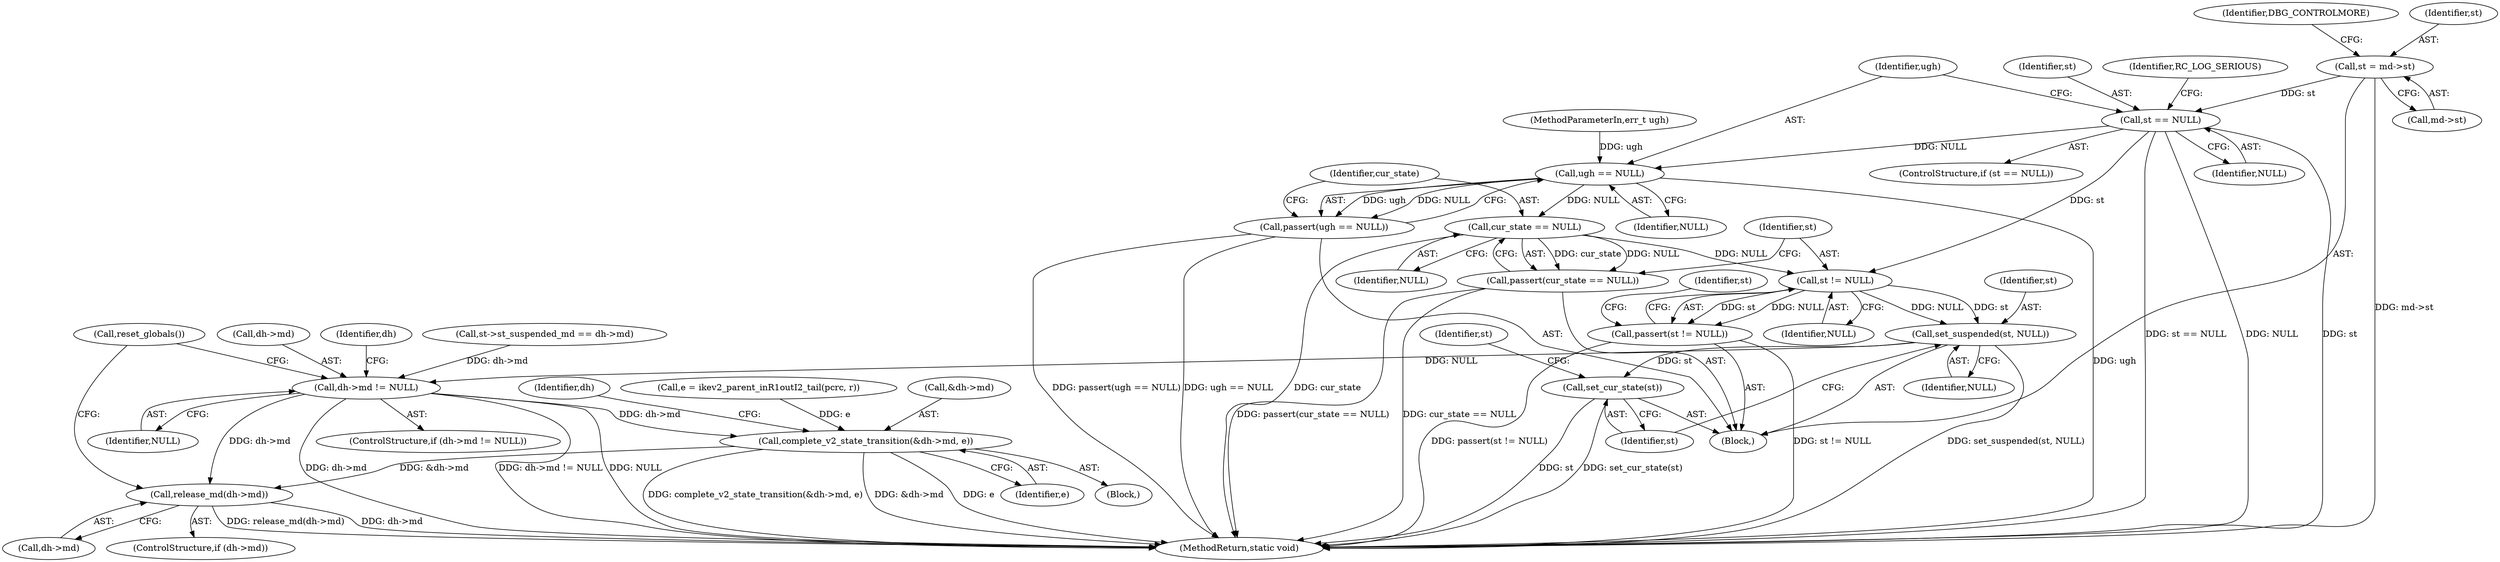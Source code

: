 digraph "0_libreswan_2899351224fe2940aec37d7656e1e392c0fe07f0_1@pointer" {
"1000119" [label="(Call,st = md->st)"];
"1000130" [label="(Call,st == NULL)"];
"1000148" [label="(Call,ugh == NULL)"];
"1000147" [label="(Call,passert(ugh == NULL))"];
"1000152" [label="(Call,cur_state == NULL)"];
"1000151" [label="(Call,passert(cur_state == NULL))"];
"1000156" [label="(Call,st != NULL)"];
"1000155" [label="(Call,passert(st != NULL))"];
"1000167" [label="(Call,set_suspended(st, NULL))"];
"1000170" [label="(Call,set_cur_state(st))"];
"1000183" [label="(Call,dh->md != NULL)"];
"1000189" [label="(Call,complete_v2_state_transition(&dh->md, e))"];
"1000199" [label="(Call,release_md(dh->md))"];
"1000121" [label="(Call,md->st)"];
"1000160" [label="(Call,st->st_suspended_md == dh->md)"];
"1000195" [label="(ControlStructure,if (dh->md))"];
"1000204" [label="(MethodReturn,static void)"];
"1000153" [label="(Identifier,cur_state)"];
"1000126" [label="(Identifier,DBG_CONTROLMORE)"];
"1000157" [label="(Identifier,st)"];
"1000151" [label="(Call,passert(cur_state == NULL))"];
"1000187" [label="(Identifier,NULL)"];
"1000148" [label="(Call,ugh == NULL)"];
"1000147" [label="(Call,passert(ugh == NULL))"];
"1000158" [label="(Identifier,NULL)"];
"1000183" [label="(Call,dh->md != NULL)"];
"1000132" [label="(Identifier,NULL)"];
"1000106" [label="(Block,)"];
"1000130" [label="(Call,st == NULL)"];
"1000177" [label="(Call,e = ikev2_parent_inR1outI2_tail(pcrc, r))"];
"1000105" [label="(MethodParameterIn,err_t ugh)"];
"1000168" [label="(Identifier,st)"];
"1000162" [label="(Identifier,st)"];
"1000171" [label="(Identifier,st)"];
"1000169" [label="(Identifier,NULL)"];
"1000194" [label="(Identifier,e)"];
"1000129" [label="(ControlStructure,if (st == NULL))"];
"1000131" [label="(Identifier,st)"];
"1000135" [label="(Identifier,RC_LOG_SERIOUS)"];
"1000199" [label="(Call,release_md(dh->md))"];
"1000150" [label="(Identifier,NULL)"];
"1000156" [label="(Call,st != NULL)"];
"1000190" [label="(Call,&dh->md)"];
"1000200" [label="(Call,dh->md)"];
"1000174" [label="(Identifier,st)"];
"1000188" [label="(Block,)"];
"1000197" [label="(Identifier,dh)"];
"1000119" [label="(Call,st = md->st)"];
"1000149" [label="(Identifier,ugh)"];
"1000120" [label="(Identifier,st)"];
"1000184" [label="(Call,dh->md)"];
"1000154" [label="(Identifier,NULL)"];
"1000155" [label="(Call,passert(st != NULL))"];
"1000182" [label="(ControlStructure,if (dh->md != NULL))"];
"1000203" [label="(Call,reset_globals())"];
"1000152" [label="(Call,cur_state == NULL)"];
"1000189" [label="(Call,complete_v2_state_transition(&dh->md, e))"];
"1000170" [label="(Call,set_cur_state(st))"];
"1000167" [label="(Call,set_suspended(st, NULL))"];
"1000192" [label="(Identifier,dh)"];
"1000119" -> "1000106"  [label="AST: "];
"1000119" -> "1000121"  [label="CFG: "];
"1000120" -> "1000119"  [label="AST: "];
"1000121" -> "1000119"  [label="AST: "];
"1000126" -> "1000119"  [label="CFG: "];
"1000119" -> "1000204"  [label="DDG: md->st"];
"1000119" -> "1000130"  [label="DDG: st"];
"1000130" -> "1000129"  [label="AST: "];
"1000130" -> "1000132"  [label="CFG: "];
"1000131" -> "1000130"  [label="AST: "];
"1000132" -> "1000130"  [label="AST: "];
"1000135" -> "1000130"  [label="CFG: "];
"1000149" -> "1000130"  [label="CFG: "];
"1000130" -> "1000204"  [label="DDG: NULL"];
"1000130" -> "1000204"  [label="DDG: st"];
"1000130" -> "1000204"  [label="DDG: st == NULL"];
"1000130" -> "1000148"  [label="DDG: NULL"];
"1000130" -> "1000156"  [label="DDG: st"];
"1000148" -> "1000147"  [label="AST: "];
"1000148" -> "1000150"  [label="CFG: "];
"1000149" -> "1000148"  [label="AST: "];
"1000150" -> "1000148"  [label="AST: "];
"1000147" -> "1000148"  [label="CFG: "];
"1000148" -> "1000204"  [label="DDG: ugh"];
"1000148" -> "1000147"  [label="DDG: ugh"];
"1000148" -> "1000147"  [label="DDG: NULL"];
"1000105" -> "1000148"  [label="DDG: ugh"];
"1000148" -> "1000152"  [label="DDG: NULL"];
"1000147" -> "1000106"  [label="AST: "];
"1000153" -> "1000147"  [label="CFG: "];
"1000147" -> "1000204"  [label="DDG: ugh == NULL"];
"1000147" -> "1000204"  [label="DDG: passert(ugh == NULL)"];
"1000152" -> "1000151"  [label="AST: "];
"1000152" -> "1000154"  [label="CFG: "];
"1000153" -> "1000152"  [label="AST: "];
"1000154" -> "1000152"  [label="AST: "];
"1000151" -> "1000152"  [label="CFG: "];
"1000152" -> "1000204"  [label="DDG: cur_state"];
"1000152" -> "1000151"  [label="DDG: cur_state"];
"1000152" -> "1000151"  [label="DDG: NULL"];
"1000152" -> "1000156"  [label="DDG: NULL"];
"1000151" -> "1000106"  [label="AST: "];
"1000157" -> "1000151"  [label="CFG: "];
"1000151" -> "1000204"  [label="DDG: passert(cur_state == NULL)"];
"1000151" -> "1000204"  [label="DDG: cur_state == NULL"];
"1000156" -> "1000155"  [label="AST: "];
"1000156" -> "1000158"  [label="CFG: "];
"1000157" -> "1000156"  [label="AST: "];
"1000158" -> "1000156"  [label="AST: "];
"1000155" -> "1000156"  [label="CFG: "];
"1000156" -> "1000155"  [label="DDG: st"];
"1000156" -> "1000155"  [label="DDG: NULL"];
"1000156" -> "1000167"  [label="DDG: st"];
"1000156" -> "1000167"  [label="DDG: NULL"];
"1000155" -> "1000106"  [label="AST: "];
"1000162" -> "1000155"  [label="CFG: "];
"1000155" -> "1000204"  [label="DDG: st != NULL"];
"1000155" -> "1000204"  [label="DDG: passert(st != NULL)"];
"1000167" -> "1000106"  [label="AST: "];
"1000167" -> "1000169"  [label="CFG: "];
"1000168" -> "1000167"  [label="AST: "];
"1000169" -> "1000167"  [label="AST: "];
"1000171" -> "1000167"  [label="CFG: "];
"1000167" -> "1000204"  [label="DDG: set_suspended(st, NULL)"];
"1000167" -> "1000170"  [label="DDG: st"];
"1000167" -> "1000183"  [label="DDG: NULL"];
"1000170" -> "1000106"  [label="AST: "];
"1000170" -> "1000171"  [label="CFG: "];
"1000171" -> "1000170"  [label="AST: "];
"1000174" -> "1000170"  [label="CFG: "];
"1000170" -> "1000204"  [label="DDG: st"];
"1000170" -> "1000204"  [label="DDG: set_cur_state(st)"];
"1000183" -> "1000182"  [label="AST: "];
"1000183" -> "1000187"  [label="CFG: "];
"1000184" -> "1000183"  [label="AST: "];
"1000187" -> "1000183"  [label="AST: "];
"1000192" -> "1000183"  [label="CFG: "];
"1000203" -> "1000183"  [label="CFG: "];
"1000183" -> "1000204"  [label="DDG: NULL"];
"1000183" -> "1000204"  [label="DDG: dh->md"];
"1000183" -> "1000204"  [label="DDG: dh->md != NULL"];
"1000160" -> "1000183"  [label="DDG: dh->md"];
"1000183" -> "1000189"  [label="DDG: dh->md"];
"1000183" -> "1000199"  [label="DDG: dh->md"];
"1000189" -> "1000188"  [label="AST: "];
"1000189" -> "1000194"  [label="CFG: "];
"1000190" -> "1000189"  [label="AST: "];
"1000194" -> "1000189"  [label="AST: "];
"1000197" -> "1000189"  [label="CFG: "];
"1000189" -> "1000204"  [label="DDG: &dh->md"];
"1000189" -> "1000204"  [label="DDG: e"];
"1000189" -> "1000204"  [label="DDG: complete_v2_state_transition(&dh->md, e)"];
"1000177" -> "1000189"  [label="DDG: e"];
"1000189" -> "1000199"  [label="DDG: &dh->md"];
"1000199" -> "1000195"  [label="AST: "];
"1000199" -> "1000200"  [label="CFG: "];
"1000200" -> "1000199"  [label="AST: "];
"1000203" -> "1000199"  [label="CFG: "];
"1000199" -> "1000204"  [label="DDG: dh->md"];
"1000199" -> "1000204"  [label="DDG: release_md(dh->md)"];
}
